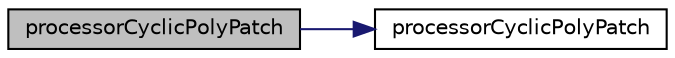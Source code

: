 digraph "processorCyclicPolyPatch"
{
  bgcolor="transparent";
  edge [fontname="Helvetica",fontsize="10",labelfontname="Helvetica",labelfontsize="10"];
  node [fontname="Helvetica",fontsize="10",shape=record];
  rankdir="LR";
  Node15 [label="processorCyclicPolyPatch",height=0.2,width=0.4,color="black", fillcolor="grey75", style="filled", fontcolor="black"];
  Node15 -> Node16 [color="midnightblue",fontsize="10",style="solid",fontname="Helvetica"];
  Node16 [label="processorCyclicPolyPatch",height=0.2,width=0.4,color="black",URL="$a28613.html#a3156d2ae1e6b5c08cf7d4583e95b14bb",tooltip="Construct from components. "];
}
